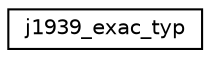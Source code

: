 digraph "Graphical Class Hierarchy"
{
  edge [fontname="Helvetica",fontsize="10",labelfontname="Helvetica",labelfontsize="10"];
  node [fontname="Helvetica",fontsize="10",shape=record];
  rankdir="LR";
  Node0 [label="j1939_exac_typ",height=0.2,width=0.4,color="black", fillcolor="white", style="filled",URL="$structj1939__exac__typ.html"];
}
